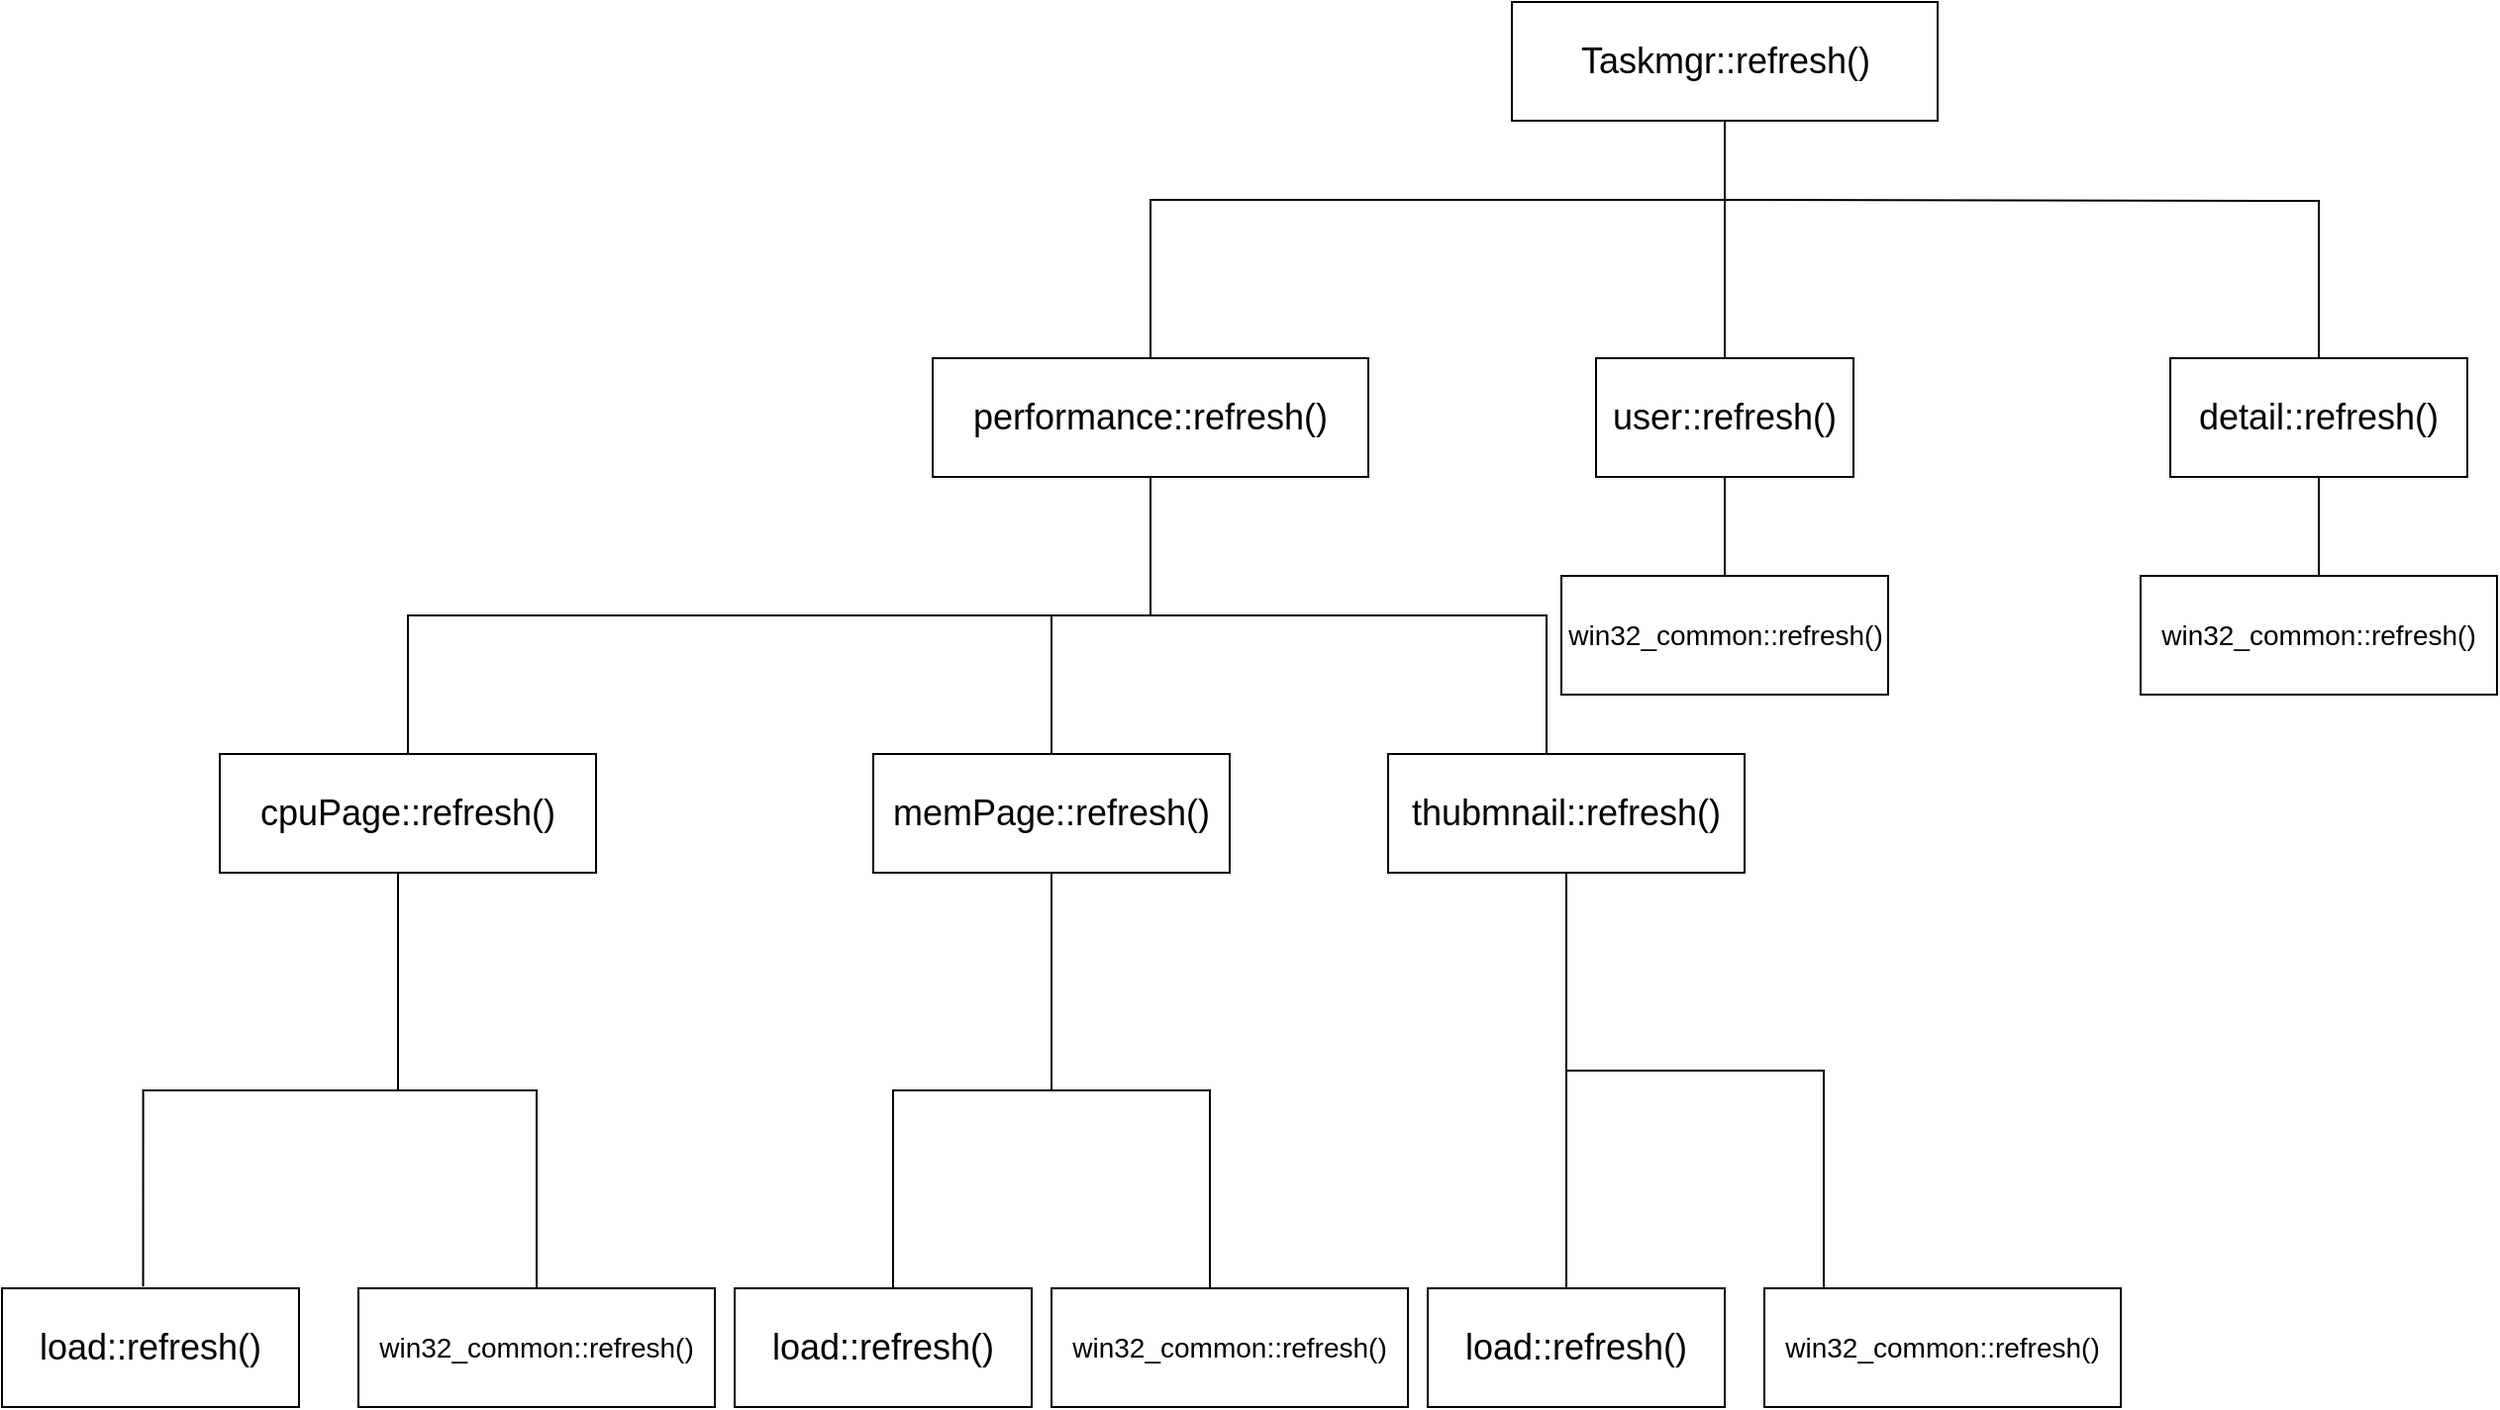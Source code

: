 <mxfile version="15.4.0" type="device"><diagram id="QmpGah6FfbdKPOQWZRYD" name="Page-1"><mxGraphModel dx="3280" dy="932" grid="1" gridSize="10" guides="1" tooltips="1" connect="1" arrows="1" fold="1" page="1" pageScale="1" pageWidth="1654" pageHeight="1169" math="0" shadow="0"><root><mxCell id="0"/><mxCell id="1" parent="0"/><mxCell id="U4NtI2cnIQe_DDbZekDV-1" value="&lt;font style=&quot;font-size: 18px&quot;&gt;Taskmgr::refresh()&lt;/font&gt;" style="rounded=0;whiteSpace=wrap;html=1;" vertex="1" parent="1"><mxGeometry x="752.5" y="70" width="215" height="60" as="geometry"/></mxCell><mxCell id="U4NtI2cnIQe_DDbZekDV-2" value="&lt;font style=&quot;font-size: 18px&quot;&gt;performance::refresh()&lt;/font&gt;" style="rounded=0;whiteSpace=wrap;html=1;" vertex="1" parent="1"><mxGeometry x="460" y="250" width="220" height="60" as="geometry"/></mxCell><mxCell id="U4NtI2cnIQe_DDbZekDV-4" value="" style="endArrow=none;html=1;rounded=0;edgeStyle=orthogonalEdgeStyle;entryX=0.5;entryY=1;entryDx=0;entryDy=0;exitX=0.5;exitY=0;exitDx=0;exitDy=0;" edge="1" parent="1" source="U4NtI2cnIQe_DDbZekDV-2" target="U4NtI2cnIQe_DDbZekDV-1"><mxGeometry width="50" height="50" relative="1" as="geometry"><mxPoint x="570" y="180" as="sourcePoint"/><mxPoint x="840" y="210" as="targetPoint"/><Array as="points"><mxPoint x="570" y="170"/><mxPoint x="860" y="170"/><mxPoint x="860" y="130"/></Array></mxGeometry></mxCell><mxCell id="U4NtI2cnIQe_DDbZekDV-5" value="&lt;font style=&quot;font-size: 18px&quot;&gt;user&lt;/font&gt;&lt;span style=&quot;font-size: 18px&quot;&gt;::refresh()&lt;/span&gt;" style="rounded=0;whiteSpace=wrap;html=1;" vertex="1" parent="1"><mxGeometry x="795" y="250" width="130" height="60" as="geometry"/></mxCell><mxCell id="U4NtI2cnIQe_DDbZekDV-6" value="&lt;font style=&quot;font-size: 18px&quot;&gt;detail&lt;/font&gt;&lt;span style=&quot;font-size: 18px&quot;&gt;::refresh()&lt;/span&gt;" style="rounded=0;whiteSpace=wrap;html=1;" vertex="1" parent="1"><mxGeometry x="1085" y="250" width="150" height="60" as="geometry"/></mxCell><mxCell id="U4NtI2cnIQe_DDbZekDV-7" value="" style="endArrow=none;html=1;rounded=0;edgeStyle=orthogonalEdgeStyle;" edge="1" parent="1" source="U4NtI2cnIQe_DDbZekDV-5"><mxGeometry width="50" height="50" relative="1" as="geometry"><mxPoint x="790" y="260" as="sourcePoint"/><mxPoint x="860" y="170" as="targetPoint"/><Array as="points"><mxPoint x="860" y="170"/><mxPoint x="860" y="170"/></Array></mxGeometry></mxCell><mxCell id="U4NtI2cnIQe_DDbZekDV-8" value="" style="endArrow=none;html=1;rounded=0;edgeStyle=orthogonalEdgeStyle;" edge="1" parent="1" target="U4NtI2cnIQe_DDbZekDV-6"><mxGeometry width="50" height="50" relative="1" as="geometry"><mxPoint x="860" y="170" as="sourcePoint"/><mxPoint x="990" y="150" as="targetPoint"/></mxGeometry></mxCell><mxCell id="U4NtI2cnIQe_DDbZekDV-9" value="&lt;font style=&quot;font-size: 18px&quot;&gt;cpuPage&lt;/font&gt;&lt;span style=&quot;font-size: 18px&quot;&gt;::refresh()&lt;/span&gt;" style="rounded=0;whiteSpace=wrap;html=1;" vertex="1" parent="1"><mxGeometry x="100" y="450" width="190" height="60" as="geometry"/></mxCell><mxCell id="U4NtI2cnIQe_DDbZekDV-10" value="&lt;font style=&quot;font-size: 18px&quot;&gt;memPage&lt;/font&gt;&lt;span style=&quot;font-size: 18px&quot;&gt;::refresh()&lt;/span&gt;" style="rounded=0;whiteSpace=wrap;html=1;" vertex="1" parent="1"><mxGeometry x="430" y="450" width="180" height="60" as="geometry"/></mxCell><mxCell id="U4NtI2cnIQe_DDbZekDV-11" value="&lt;font style=&quot;font-size: 18px&quot;&gt;thubmnail&lt;/font&gt;&lt;span style=&quot;font-size: 18px&quot;&gt;::refresh()&lt;/span&gt;" style="rounded=0;whiteSpace=wrap;html=1;" vertex="1" parent="1"><mxGeometry x="690" y="450" width="180" height="60" as="geometry"/></mxCell><mxCell id="U4NtI2cnIQe_DDbZekDV-16" value="&lt;font style=&quot;font-size: 14px&quot;&gt;win32_common&lt;/font&gt;&lt;font style=&quot;font-size: 14px&quot;&gt;::refresh()&lt;/font&gt;" style="rounded=0;whiteSpace=wrap;html=1;" vertex="1" parent="1"><mxGeometry x="777.5" y="360" width="165" height="60" as="geometry"/></mxCell><mxCell id="U4NtI2cnIQe_DDbZekDV-17" value="&lt;font style=&quot;font-size: 18px&quot;&gt;load&lt;/font&gt;&lt;span style=&quot;font-size: 18px&quot;&gt;::refresh()&lt;/span&gt;" style="rounded=0;whiteSpace=wrap;html=1;" vertex="1" parent="1"><mxGeometry x="710" y="720" width="150" height="60" as="geometry"/></mxCell><mxCell id="U4NtI2cnIQe_DDbZekDV-20" value="" style="endArrow=none;html=1;rounded=0;edgeStyle=orthogonalEdgeStyle;exitX=0.5;exitY=0;exitDx=0;exitDy=0;" edge="1" parent="1" source="U4NtI2cnIQe_DDbZekDV-9" target="U4NtI2cnIQe_DDbZekDV-2"><mxGeometry width="50" height="50" relative="1" as="geometry"><mxPoint x="360" y="380" as="sourcePoint"/><mxPoint x="410" y="330" as="targetPoint"/></mxGeometry></mxCell><mxCell id="U4NtI2cnIQe_DDbZekDV-21" value="" style="endArrow=none;html=1;rounded=0;edgeStyle=orthogonalEdgeStyle;" edge="1" parent="1" source="U4NtI2cnIQe_DDbZekDV-10"><mxGeometry width="50" height="50" relative="1" as="geometry"><mxPoint x="530" y="530" as="sourcePoint"/><mxPoint x="520" y="380" as="targetPoint"/></mxGeometry></mxCell><mxCell id="U4NtI2cnIQe_DDbZekDV-22" value="" style="endArrow=none;html=1;rounded=0;edgeStyle=orthogonalEdgeStyle;" edge="1" parent="1" source="U4NtI2cnIQe_DDbZekDV-11"><mxGeometry width="50" height="50" relative="1" as="geometry"><mxPoint x="530" y="530" as="sourcePoint"/><mxPoint x="570" y="380" as="targetPoint"/><Array as="points"><mxPoint x="770" y="380"/></Array></mxGeometry></mxCell><mxCell id="U4NtI2cnIQe_DDbZekDV-23" value="" style="endArrow=none;html=1;rounded=0;edgeStyle=orthogonalEdgeStyle;" edge="1" parent="1" source="U4NtI2cnIQe_DDbZekDV-16" target="U4NtI2cnIQe_DDbZekDV-5"><mxGeometry width="50" height="50" relative="1" as="geometry"><mxPoint x="530" y="530" as="sourcePoint"/><mxPoint x="580" y="480" as="targetPoint"/></mxGeometry></mxCell><mxCell id="U4NtI2cnIQe_DDbZekDV-24" value="" style="endArrow=none;html=1;rounded=0;edgeStyle=orthogonalEdgeStyle;exitX=0.344;exitY=-0.014;exitDx=0;exitDy=0;exitPerimeter=0;" edge="1" parent="1" target="U4NtI2cnIQe_DDbZekDV-9"><mxGeometry width="50" height="50" relative="1" as="geometry"><mxPoint x="61.28" y="719.16" as="sourcePoint"/><mxPoint x="580" y="480" as="targetPoint"/><Array as="points"><mxPoint x="61" y="620"/><mxPoint x="190" y="620"/></Array></mxGeometry></mxCell><mxCell id="U4NtI2cnIQe_DDbZekDV-25" value="" style="endArrow=none;html=1;rounded=0;edgeStyle=orthogonalEdgeStyle;" edge="1" parent="1"><mxGeometry width="50" height="50" relative="1" as="geometry"><mxPoint x="260" y="720" as="sourcePoint"/><mxPoint x="180" y="620" as="targetPoint"/><Array as="points"><mxPoint x="260" y="620"/><mxPoint x="180" y="620"/></Array></mxGeometry></mxCell><mxCell id="U4NtI2cnIQe_DDbZekDV-26" value="" style="endArrow=none;html=1;rounded=0;edgeStyle=orthogonalEdgeStyle;" edge="1" parent="1"><mxGeometry width="50" height="50" relative="1" as="geometry"><mxPoint x="440" y="720" as="sourcePoint"/><mxPoint x="570" y="620" as="targetPoint"/><Array as="points"><mxPoint x="440" y="620"/></Array></mxGeometry></mxCell><mxCell id="U4NtI2cnIQe_DDbZekDV-27" value="" style="endArrow=none;html=1;rounded=0;edgeStyle=orthogonalEdgeStyle;" edge="1" parent="1" target="U4NtI2cnIQe_DDbZekDV-10"><mxGeometry width="50" height="50" relative="1" as="geometry"><mxPoint x="600" y="720" as="sourcePoint"/><mxPoint x="590" y="520" as="targetPoint"/><Array as="points"><mxPoint x="600" y="620"/><mxPoint x="520" y="620"/></Array></mxGeometry></mxCell><mxCell id="U4NtI2cnIQe_DDbZekDV-28" value="" style="endArrow=none;html=1;rounded=0;edgeStyle=orthogonalEdgeStyle;" edge="1" parent="1" source="U4NtI2cnIQe_DDbZekDV-17" target="U4NtI2cnIQe_DDbZekDV-11"><mxGeometry width="50" height="50" relative="1" as="geometry"><mxPoint x="680" y="660" as="sourcePoint"/><mxPoint x="730" y="610" as="targetPoint"/><Array as="points"><mxPoint x="780" y="650"/><mxPoint x="780" y="650"/></Array></mxGeometry></mxCell><mxCell id="U4NtI2cnIQe_DDbZekDV-29" value="" style="endArrow=none;html=1;rounded=0;edgeStyle=orthogonalEdgeStyle;" edge="1" parent="1"><mxGeometry width="50" height="50" relative="1" as="geometry"><mxPoint x="910" y="720" as="sourcePoint"/><mxPoint x="780" y="610" as="targetPoint"/><Array as="points"><mxPoint x="910" y="610"/></Array></mxGeometry></mxCell><mxCell id="U4NtI2cnIQe_DDbZekDV-31" value="&lt;font style=&quot;font-size: 14px&quot;&gt;win32_common&lt;/font&gt;&lt;font style=&quot;font-size: 14px&quot;&gt;::refresh()&lt;/font&gt;" style="rounded=0;whiteSpace=wrap;html=1;" vertex="1" parent="1"><mxGeometry x="1070" y="360" width="180" height="60" as="geometry"/></mxCell><mxCell id="U4NtI2cnIQe_DDbZekDV-32" value="" style="endArrow=none;html=1;rounded=0;edgeStyle=orthogonalEdgeStyle;" edge="1" parent="1" source="U4NtI2cnIQe_DDbZekDV-31" target="U4NtI2cnIQe_DDbZekDV-6"><mxGeometry width="50" height="50" relative="1" as="geometry"><mxPoint x="1130" y="350" as="sourcePoint"/><mxPoint x="1180" y="300" as="targetPoint"/></mxGeometry></mxCell><mxCell id="U4NtI2cnIQe_DDbZekDV-33" value="&lt;font style=&quot;font-size: 18px&quot;&gt;load&lt;/font&gt;&lt;span style=&quot;font-size: 18px&quot;&gt;::refresh()&lt;/span&gt;" style="rounded=0;whiteSpace=wrap;html=1;" vertex="1" parent="1"><mxGeometry x="360" y="720" width="150" height="60" as="geometry"/></mxCell><mxCell id="U4NtI2cnIQe_DDbZekDV-34" value="&lt;font style=&quot;font-size: 14px&quot;&gt;win32_common&lt;/font&gt;&lt;font style=&quot;font-size: 14px&quot;&gt;::refresh()&lt;/font&gt;" style="rounded=0;whiteSpace=wrap;html=1;" vertex="1" parent="1"><mxGeometry x="880" y="720" width="180" height="60" as="geometry"/></mxCell><mxCell id="U4NtI2cnIQe_DDbZekDV-35" value="&lt;font style=&quot;font-size: 14px&quot;&gt;win32_common&lt;/font&gt;&lt;font style=&quot;font-size: 14px&quot;&gt;::refresh()&lt;/font&gt;" style="rounded=0;whiteSpace=wrap;html=1;" vertex="1" parent="1"><mxGeometry x="520" y="720" width="180" height="60" as="geometry"/></mxCell><mxCell id="U4NtI2cnIQe_DDbZekDV-36" value="&lt;font style=&quot;font-size: 14px&quot;&gt;win32_common&lt;/font&gt;&lt;font style=&quot;font-size: 14px&quot;&gt;::refresh()&lt;/font&gt;" style="rounded=0;whiteSpace=wrap;html=1;" vertex="1" parent="1"><mxGeometry x="170" y="720" width="180" height="60" as="geometry"/></mxCell><mxCell id="U4NtI2cnIQe_DDbZekDV-37" value="&lt;font style=&quot;font-size: 18px&quot;&gt;load&lt;/font&gt;&lt;span style=&quot;font-size: 18px&quot;&gt;::refresh()&lt;/span&gt;" style="rounded=0;whiteSpace=wrap;html=1;" vertex="1" parent="1"><mxGeometry x="-10" y="720" width="150" height="60" as="geometry"/></mxCell></root></mxGraphModel></diagram></mxfile>
